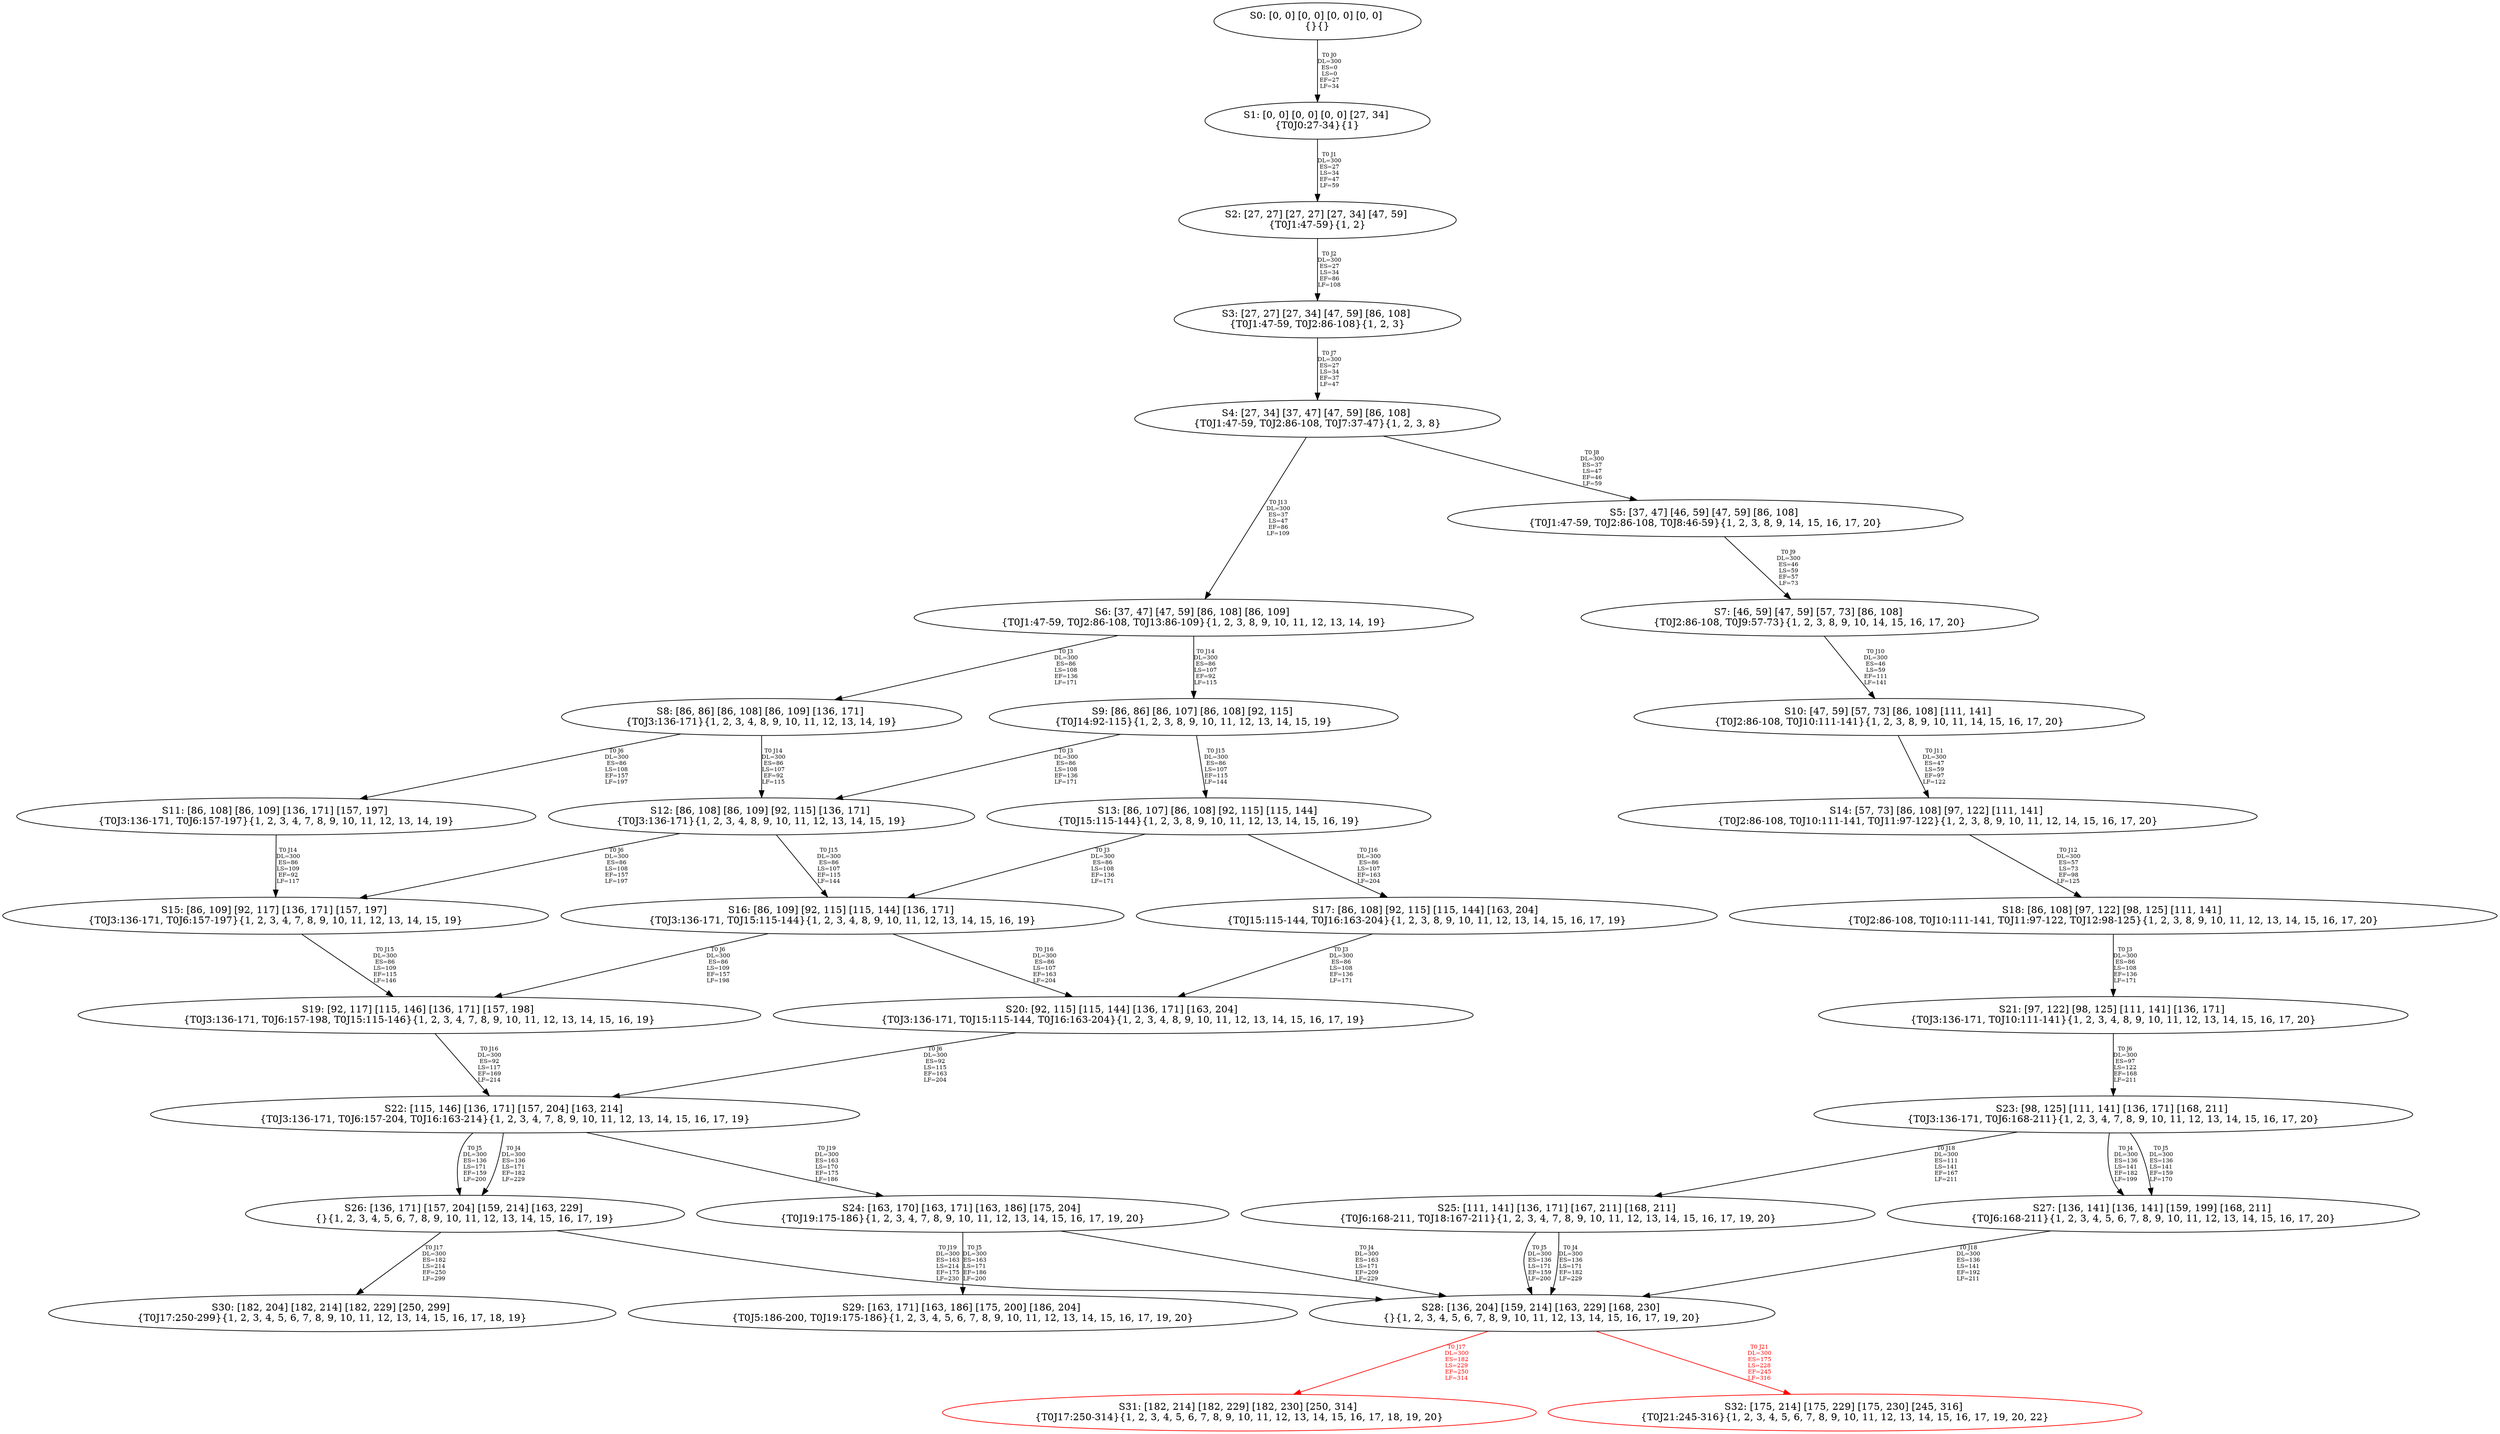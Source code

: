 digraph {
	S0[label="S0: [0, 0] [0, 0] [0, 0] [0, 0] \n{}{}"];
	S1[label="S1: [0, 0] [0, 0] [0, 0] [27, 34] \n{T0J0:27-34}{1}"];
	S2[label="S2: [27, 27] [27, 27] [27, 34] [47, 59] \n{T0J1:47-59}{1, 2}"];
	S3[label="S3: [27, 27] [27, 34] [47, 59] [86, 108] \n{T0J1:47-59, T0J2:86-108}{1, 2, 3}"];
	S4[label="S4: [27, 34] [37, 47] [47, 59] [86, 108] \n{T0J1:47-59, T0J2:86-108, T0J7:37-47}{1, 2, 3, 8}"];
	S5[label="S5: [37, 47] [46, 59] [47, 59] [86, 108] \n{T0J1:47-59, T0J2:86-108, T0J8:46-59}{1, 2, 3, 8, 9, 14, 15, 16, 17, 20}"];
	S6[label="S6: [37, 47] [47, 59] [86, 108] [86, 109] \n{T0J1:47-59, T0J2:86-108, T0J13:86-109}{1, 2, 3, 8, 9, 10, 11, 12, 13, 14, 19}"];
	S7[label="S7: [46, 59] [47, 59] [57, 73] [86, 108] \n{T0J2:86-108, T0J9:57-73}{1, 2, 3, 8, 9, 10, 14, 15, 16, 17, 20}"];
	S8[label="S8: [86, 86] [86, 108] [86, 109] [136, 171] \n{T0J3:136-171}{1, 2, 3, 4, 8, 9, 10, 11, 12, 13, 14, 19}"];
	S9[label="S9: [86, 86] [86, 107] [86, 108] [92, 115] \n{T0J14:92-115}{1, 2, 3, 8, 9, 10, 11, 12, 13, 14, 15, 19}"];
	S10[label="S10: [47, 59] [57, 73] [86, 108] [111, 141] \n{T0J2:86-108, T0J10:111-141}{1, 2, 3, 8, 9, 10, 11, 14, 15, 16, 17, 20}"];
	S11[label="S11: [86, 108] [86, 109] [136, 171] [157, 197] \n{T0J3:136-171, T0J6:157-197}{1, 2, 3, 4, 7, 8, 9, 10, 11, 12, 13, 14, 19}"];
	S12[label="S12: [86, 108] [86, 109] [92, 115] [136, 171] \n{T0J3:136-171}{1, 2, 3, 4, 8, 9, 10, 11, 12, 13, 14, 15, 19}"];
	S13[label="S13: [86, 107] [86, 108] [92, 115] [115, 144] \n{T0J15:115-144}{1, 2, 3, 8, 9, 10, 11, 12, 13, 14, 15, 16, 19}"];
	S14[label="S14: [57, 73] [86, 108] [97, 122] [111, 141] \n{T0J2:86-108, T0J10:111-141, T0J11:97-122}{1, 2, 3, 8, 9, 10, 11, 12, 14, 15, 16, 17, 20}"];
	S15[label="S15: [86, 109] [92, 117] [136, 171] [157, 197] \n{T0J3:136-171, T0J6:157-197}{1, 2, 3, 4, 7, 8, 9, 10, 11, 12, 13, 14, 15, 19}"];
	S16[label="S16: [86, 109] [92, 115] [115, 144] [136, 171] \n{T0J3:136-171, T0J15:115-144}{1, 2, 3, 4, 8, 9, 10, 11, 12, 13, 14, 15, 16, 19}"];
	S17[label="S17: [86, 108] [92, 115] [115, 144] [163, 204] \n{T0J15:115-144, T0J16:163-204}{1, 2, 3, 8, 9, 10, 11, 12, 13, 14, 15, 16, 17, 19}"];
	S18[label="S18: [86, 108] [97, 122] [98, 125] [111, 141] \n{T0J2:86-108, T0J10:111-141, T0J11:97-122, T0J12:98-125}{1, 2, 3, 8, 9, 10, 11, 12, 13, 14, 15, 16, 17, 20}"];
	S19[label="S19: [92, 117] [115, 146] [136, 171] [157, 198] \n{T0J3:136-171, T0J6:157-198, T0J15:115-146}{1, 2, 3, 4, 7, 8, 9, 10, 11, 12, 13, 14, 15, 16, 19}"];
	S20[label="S20: [92, 115] [115, 144] [136, 171] [163, 204] \n{T0J3:136-171, T0J15:115-144, T0J16:163-204}{1, 2, 3, 4, 8, 9, 10, 11, 12, 13, 14, 15, 16, 17, 19}"];
	S21[label="S21: [97, 122] [98, 125] [111, 141] [136, 171] \n{T0J3:136-171, T0J10:111-141}{1, 2, 3, 4, 8, 9, 10, 11, 12, 13, 14, 15, 16, 17, 20}"];
	S22[label="S22: [115, 146] [136, 171] [157, 204] [163, 214] \n{T0J3:136-171, T0J6:157-204, T0J16:163-214}{1, 2, 3, 4, 7, 8, 9, 10, 11, 12, 13, 14, 15, 16, 17, 19}"];
	S23[label="S23: [98, 125] [111, 141] [136, 171] [168, 211] \n{T0J3:136-171, T0J6:168-211}{1, 2, 3, 4, 7, 8, 9, 10, 11, 12, 13, 14, 15, 16, 17, 20}"];
	S24[label="S24: [163, 170] [163, 171] [163, 186] [175, 204] \n{T0J19:175-186}{1, 2, 3, 4, 7, 8, 9, 10, 11, 12, 13, 14, 15, 16, 17, 19, 20}"];
	S25[label="S25: [111, 141] [136, 171] [167, 211] [168, 211] \n{T0J6:168-211, T0J18:167-211}{1, 2, 3, 4, 7, 8, 9, 10, 11, 12, 13, 14, 15, 16, 17, 19, 20}"];
	S26[label="S26: [136, 171] [157, 204] [159, 214] [163, 229] \n{}{1, 2, 3, 4, 5, 6, 7, 8, 9, 10, 11, 12, 13, 14, 15, 16, 17, 19}"];
	S27[label="S27: [136, 141] [136, 141] [159, 199] [168, 211] \n{T0J6:168-211}{1, 2, 3, 4, 5, 6, 7, 8, 9, 10, 11, 12, 13, 14, 15, 16, 17, 20}"];
	S28[label="S28: [136, 204] [159, 214] [163, 229] [168, 230] \n{}{1, 2, 3, 4, 5, 6, 7, 8, 9, 10, 11, 12, 13, 14, 15, 16, 17, 19, 20}"];
	S29[label="S29: [163, 171] [163, 186] [175, 200] [186, 204] \n{T0J5:186-200, T0J19:175-186}{1, 2, 3, 4, 5, 6, 7, 8, 9, 10, 11, 12, 13, 14, 15, 16, 17, 19, 20}"];
	S30[label="S30: [182, 204] [182, 214] [182, 229] [250, 299] \n{T0J17:250-299}{1, 2, 3, 4, 5, 6, 7, 8, 9, 10, 11, 12, 13, 14, 15, 16, 17, 18, 19}"];
	S31[label="S31: [182, 214] [182, 229] [182, 230] [250, 314] \n{T0J17:250-314}{1, 2, 3, 4, 5, 6, 7, 8, 9, 10, 11, 12, 13, 14, 15, 16, 17, 18, 19, 20}"];
	S32[label="S32: [175, 214] [175, 229] [175, 230] [245, 316] \n{T0J21:245-316}{1, 2, 3, 4, 5, 6, 7, 8, 9, 10, 11, 12, 13, 14, 15, 16, 17, 19, 20, 22}"];
	S0 -> S1[label="T0 J0\nDL=300\nES=0\nLS=0\nEF=27\nLF=34",fontsize=8];
	S1 -> S2[label="T0 J1\nDL=300\nES=27\nLS=34\nEF=47\nLF=59",fontsize=8];
	S2 -> S3[label="T0 J2\nDL=300\nES=27\nLS=34\nEF=86\nLF=108",fontsize=8];
	S3 -> S4[label="T0 J7\nDL=300\nES=27\nLS=34\nEF=37\nLF=47",fontsize=8];
	S4 -> S5[label="T0 J8\nDL=300\nES=37\nLS=47\nEF=46\nLF=59",fontsize=8];
	S4 -> S6[label="T0 J13\nDL=300\nES=37\nLS=47\nEF=86\nLF=109",fontsize=8];
	S5 -> S7[label="T0 J9\nDL=300\nES=46\nLS=59\nEF=57\nLF=73",fontsize=8];
	S6 -> S8[label="T0 J3\nDL=300\nES=86\nLS=108\nEF=136\nLF=171",fontsize=8];
	S6 -> S9[label="T0 J14\nDL=300\nES=86\nLS=107\nEF=92\nLF=115",fontsize=8];
	S7 -> S10[label="T0 J10\nDL=300\nES=46\nLS=59\nEF=111\nLF=141",fontsize=8];
	S8 -> S11[label="T0 J6\nDL=300\nES=86\nLS=108\nEF=157\nLF=197",fontsize=8];
	S8 -> S12[label="T0 J14\nDL=300\nES=86\nLS=107\nEF=92\nLF=115",fontsize=8];
	S9 -> S12[label="T0 J3\nDL=300\nES=86\nLS=108\nEF=136\nLF=171",fontsize=8];
	S9 -> S13[label="T0 J15\nDL=300\nES=86\nLS=107\nEF=115\nLF=144",fontsize=8];
	S10 -> S14[label="T0 J11\nDL=300\nES=47\nLS=59\nEF=97\nLF=122",fontsize=8];
	S11 -> S15[label="T0 J14\nDL=300\nES=86\nLS=109\nEF=92\nLF=117",fontsize=8];
	S12 -> S15[label="T0 J6\nDL=300\nES=86\nLS=108\nEF=157\nLF=197",fontsize=8];
	S12 -> S16[label="T0 J15\nDL=300\nES=86\nLS=107\nEF=115\nLF=144",fontsize=8];
	S13 -> S16[label="T0 J3\nDL=300\nES=86\nLS=108\nEF=136\nLF=171",fontsize=8];
	S13 -> S17[label="T0 J16\nDL=300\nES=86\nLS=107\nEF=163\nLF=204",fontsize=8];
	S14 -> S18[label="T0 J12\nDL=300\nES=57\nLS=73\nEF=98\nLF=125",fontsize=8];
	S15 -> S19[label="T0 J15\nDL=300\nES=86\nLS=109\nEF=115\nLF=146",fontsize=8];
	S16 -> S19[label="T0 J6\nDL=300\nES=86\nLS=109\nEF=157\nLF=198",fontsize=8];
	S16 -> S20[label="T0 J16\nDL=300\nES=86\nLS=107\nEF=163\nLF=204",fontsize=8];
	S17 -> S20[label="T0 J3\nDL=300\nES=86\nLS=108\nEF=136\nLF=171",fontsize=8];
	S18 -> S21[label="T0 J3\nDL=300\nES=86\nLS=108\nEF=136\nLF=171",fontsize=8];
	S19 -> S22[label="T0 J16\nDL=300\nES=92\nLS=117\nEF=169\nLF=214",fontsize=8];
	S20 -> S22[label="T0 J6\nDL=300\nES=92\nLS=115\nEF=163\nLF=204",fontsize=8];
	S21 -> S23[label="T0 J6\nDL=300\nES=97\nLS=122\nEF=168\nLF=211",fontsize=8];
	S22 -> S26[label="T0 J4\nDL=300\nES=136\nLS=171\nEF=182\nLF=229",fontsize=8];
	S22 -> S26[label="T0 J5\nDL=300\nES=136\nLS=171\nEF=159\nLF=200",fontsize=8];
	S22 -> S24[label="T0 J19\nDL=300\nES=163\nLS=170\nEF=175\nLF=186",fontsize=8];
	S23 -> S27[label="T0 J4\nDL=300\nES=136\nLS=141\nEF=182\nLF=199",fontsize=8];
	S23 -> S27[label="T0 J5\nDL=300\nES=136\nLS=141\nEF=159\nLF=170",fontsize=8];
	S23 -> S25[label="T0 J18\nDL=300\nES=111\nLS=141\nEF=167\nLF=211",fontsize=8];
	S24 -> S28[label="T0 J4\nDL=300\nES=163\nLS=171\nEF=209\nLF=229",fontsize=8];
	S24 -> S29[label="T0 J5\nDL=300\nES=163\nLS=171\nEF=186\nLF=200",fontsize=8];
	S25 -> S28[label="T0 J4\nDL=300\nES=136\nLS=171\nEF=182\nLF=229",fontsize=8];
	S25 -> S28[label="T0 J5\nDL=300\nES=136\nLS=171\nEF=159\nLF=200",fontsize=8];
	S26 -> S30[label="T0 J17\nDL=300\nES=182\nLS=214\nEF=250\nLF=299",fontsize=8];
	S26 -> S28[label="T0 J19\nDL=300\nES=163\nLS=214\nEF=175\nLF=230",fontsize=8];
	S27 -> S28[label="T0 J18\nDL=300\nES=136\nLS=141\nEF=192\nLF=211",fontsize=8];
	S28 -> S31[label="T0 J17\nDL=300\nES=182\nLS=229\nEF=250\nLF=314",color=Red,fontcolor=Red,fontsize=8];
S31[color=Red];
	S28 -> S32[label="T0 J21\nDL=300\nES=175\nLS=228\nEF=245\nLF=316",color=Red,fontcolor=Red,fontsize=8];
S32[color=Red];
}
